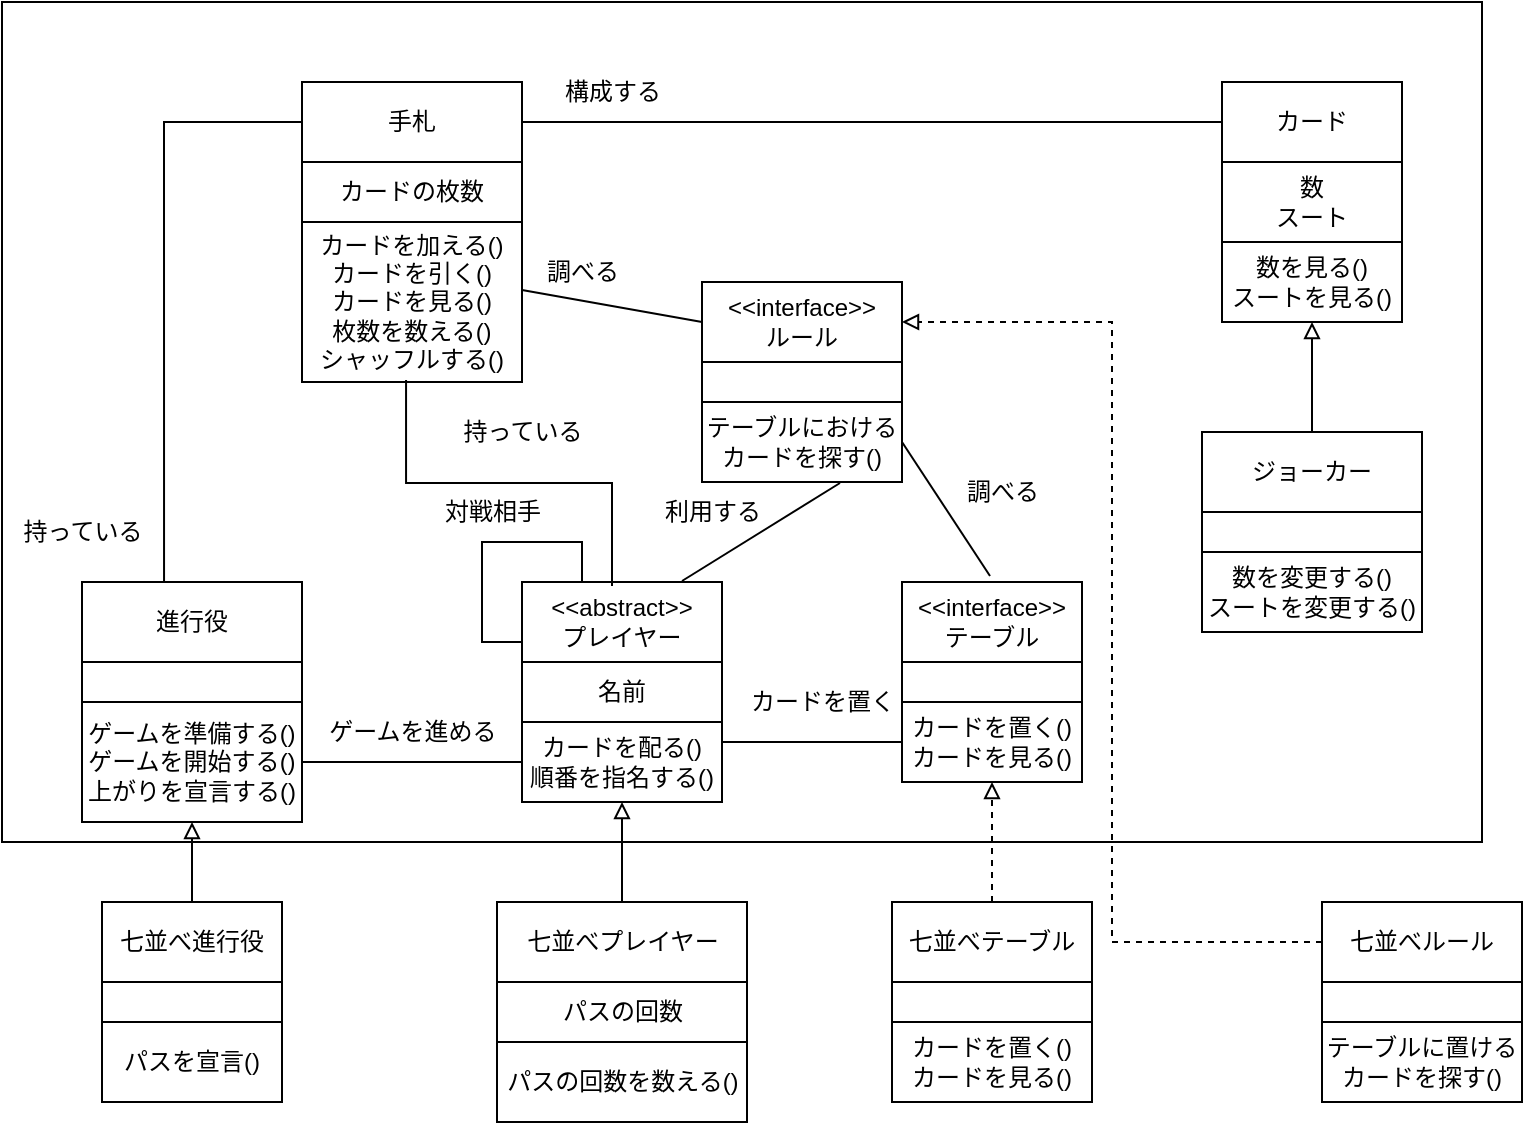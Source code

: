 <mxfile version="24.6.4" type="device">
  <diagram name="ページ1" id="OoA70xy0sq82WZzuTuPw">
    <mxGraphModel dx="880" dy="468" grid="1" gridSize="10" guides="1" tooltips="1" connect="1" arrows="1" fold="1" page="1" pageScale="1" pageWidth="827" pageHeight="1169" math="0" shadow="0">
      <root>
        <mxCell id="0" />
        <mxCell id="1" parent="0" />
        <mxCell id="xrA44imEAf5oIsrTMi-M-83" value="" style="rounded=0;whiteSpace=wrap;html=1;" vertex="1" parent="1">
          <mxGeometry x="30" y="10" width="740" height="420" as="geometry" />
        </mxCell>
        <mxCell id="xrA44imEAf5oIsrTMi-M-72" value="" style="whiteSpace=wrap;html=1;aspect=fixed;fillColor=none;" vertex="1" parent="1">
          <mxGeometry x="270" y="280" width="50" height="50" as="geometry" />
        </mxCell>
        <mxCell id="xrA44imEAf5oIsrTMi-M-1" value="" style="shape=table;startSize=0;container=1;collapsible=0;childLayout=tableLayout;" vertex="1" parent="1">
          <mxGeometry x="180" y="50" width="110" height="150" as="geometry" />
        </mxCell>
        <mxCell id="xrA44imEAf5oIsrTMi-M-2" value="" style="shape=tableRow;horizontal=0;startSize=0;swimlaneHead=0;swimlaneBody=0;strokeColor=inherit;top=0;left=0;bottom=0;right=0;collapsible=0;dropTarget=0;fillColor=none;points=[[0,0.5],[1,0.5]];portConstraint=eastwest;" vertex="1" parent="xrA44imEAf5oIsrTMi-M-1">
          <mxGeometry width="110" height="40" as="geometry" />
        </mxCell>
        <mxCell id="xrA44imEAf5oIsrTMi-M-3" value="手札" style="shape=partialRectangle;html=1;whiteSpace=wrap;connectable=0;strokeColor=inherit;overflow=hidden;fillColor=none;top=0;left=0;bottom=0;right=0;pointerEvents=1;" vertex="1" parent="xrA44imEAf5oIsrTMi-M-2">
          <mxGeometry width="110" height="40" as="geometry">
            <mxRectangle width="110" height="40" as="alternateBounds" />
          </mxGeometry>
        </mxCell>
        <mxCell id="xrA44imEAf5oIsrTMi-M-4" value="" style="shape=tableRow;horizontal=0;startSize=0;swimlaneHead=0;swimlaneBody=0;strokeColor=inherit;top=0;left=0;bottom=0;right=0;collapsible=0;dropTarget=0;fillColor=none;points=[[0,0.5],[1,0.5]];portConstraint=eastwest;" vertex="1" parent="xrA44imEAf5oIsrTMi-M-1">
          <mxGeometry y="40" width="110" height="30" as="geometry" />
        </mxCell>
        <mxCell id="xrA44imEAf5oIsrTMi-M-5" value="カードの枚数" style="shape=partialRectangle;html=1;whiteSpace=wrap;connectable=0;strokeColor=inherit;overflow=hidden;fillColor=none;top=0;left=0;bottom=0;right=0;pointerEvents=1;" vertex="1" parent="xrA44imEAf5oIsrTMi-M-4">
          <mxGeometry width="110" height="30" as="geometry">
            <mxRectangle width="110" height="30" as="alternateBounds" />
          </mxGeometry>
        </mxCell>
        <mxCell id="xrA44imEAf5oIsrTMi-M-6" value="" style="shape=tableRow;horizontal=0;startSize=0;swimlaneHead=0;swimlaneBody=0;strokeColor=inherit;top=0;left=0;bottom=0;right=0;collapsible=0;dropTarget=0;fillColor=none;points=[[0,0.5],[1,0.5]];portConstraint=eastwest;" vertex="1" parent="xrA44imEAf5oIsrTMi-M-1">
          <mxGeometry y="70" width="110" height="80" as="geometry" />
        </mxCell>
        <mxCell id="xrA44imEAf5oIsrTMi-M-7" value="カードを加える()&lt;div&gt;カードを引く&lt;span style=&quot;background-color: initial;&quot;&gt;()&lt;/span&gt;&lt;/div&gt;&lt;div&gt;カードを見る&lt;span style=&quot;background-color: initial;&quot;&gt;()&lt;/span&gt;&lt;/div&gt;&lt;div&gt;枚数を数える&lt;span style=&quot;background-color: initial;&quot;&gt;()&lt;/span&gt;&lt;/div&gt;&lt;div&gt;シャッフルする()&lt;/div&gt;" style="shape=partialRectangle;html=1;whiteSpace=wrap;connectable=0;strokeColor=inherit;overflow=hidden;fillColor=none;top=0;left=0;bottom=0;right=0;pointerEvents=1;" vertex="1" parent="xrA44imEAf5oIsrTMi-M-6">
          <mxGeometry width="110" height="80" as="geometry">
            <mxRectangle width="110" height="80" as="alternateBounds" />
          </mxGeometry>
        </mxCell>
        <mxCell id="xrA44imEAf5oIsrTMi-M-13" value="" style="shape=table;startSize=0;container=1;collapsible=0;childLayout=tableLayout;" vertex="1" parent="1">
          <mxGeometry x="640" y="50" width="90" height="120" as="geometry" />
        </mxCell>
        <mxCell id="xrA44imEAf5oIsrTMi-M-14" value="" style="shape=tableRow;horizontal=0;startSize=0;swimlaneHead=0;swimlaneBody=0;strokeColor=inherit;top=0;left=0;bottom=0;right=0;collapsible=0;dropTarget=0;fillColor=none;points=[[0,0.5],[1,0.5]];portConstraint=eastwest;" vertex="1" parent="xrA44imEAf5oIsrTMi-M-13">
          <mxGeometry width="90" height="40" as="geometry" />
        </mxCell>
        <mxCell id="xrA44imEAf5oIsrTMi-M-15" value="カード" style="shape=partialRectangle;html=1;whiteSpace=wrap;connectable=0;strokeColor=inherit;overflow=hidden;fillColor=none;top=0;left=0;bottom=0;right=0;pointerEvents=1;" vertex="1" parent="xrA44imEAf5oIsrTMi-M-14">
          <mxGeometry width="90" height="40" as="geometry">
            <mxRectangle width="90" height="40" as="alternateBounds" />
          </mxGeometry>
        </mxCell>
        <mxCell id="xrA44imEAf5oIsrTMi-M-16" value="" style="shape=tableRow;horizontal=0;startSize=0;swimlaneHead=0;swimlaneBody=0;strokeColor=inherit;top=0;left=0;bottom=0;right=0;collapsible=0;dropTarget=0;fillColor=none;points=[[0,0.5],[1,0.5]];portConstraint=eastwest;" vertex="1" parent="xrA44imEAf5oIsrTMi-M-13">
          <mxGeometry y="40" width="90" height="40" as="geometry" />
        </mxCell>
        <mxCell id="xrA44imEAf5oIsrTMi-M-17" value="&lt;div&gt;数&lt;/div&gt;スート" style="shape=partialRectangle;html=1;whiteSpace=wrap;connectable=0;strokeColor=inherit;overflow=hidden;fillColor=none;top=0;left=0;bottom=0;right=0;pointerEvents=1;" vertex="1" parent="xrA44imEAf5oIsrTMi-M-16">
          <mxGeometry width="90" height="40" as="geometry">
            <mxRectangle width="90" height="40" as="alternateBounds" />
          </mxGeometry>
        </mxCell>
        <mxCell id="xrA44imEAf5oIsrTMi-M-18" value="" style="shape=tableRow;horizontal=0;startSize=0;swimlaneHead=0;swimlaneBody=0;strokeColor=inherit;top=0;left=0;bottom=0;right=0;collapsible=0;dropTarget=0;fillColor=none;points=[[0,0.5],[1,0.5]];portConstraint=eastwest;" vertex="1" parent="xrA44imEAf5oIsrTMi-M-13">
          <mxGeometry y="80" width="90" height="40" as="geometry" />
        </mxCell>
        <mxCell id="xrA44imEAf5oIsrTMi-M-19" value="数を見る()&lt;div&gt;スートを見る&lt;span style=&quot;background-color: initial;&quot;&gt;()&lt;/span&gt;&lt;/div&gt;" style="shape=partialRectangle;html=1;whiteSpace=wrap;connectable=0;strokeColor=inherit;overflow=hidden;fillColor=none;top=0;left=0;bottom=0;right=0;pointerEvents=1;" vertex="1" parent="xrA44imEAf5oIsrTMi-M-18">
          <mxGeometry width="90" height="40" as="geometry">
            <mxRectangle width="90" height="40" as="alternateBounds" />
          </mxGeometry>
        </mxCell>
        <mxCell id="xrA44imEAf5oIsrTMi-M-20" value="" style="shape=table;startSize=0;container=1;collapsible=0;childLayout=tableLayout;" vertex="1" parent="1">
          <mxGeometry x="630" y="225" width="110" height="100" as="geometry" />
        </mxCell>
        <mxCell id="xrA44imEAf5oIsrTMi-M-21" value="" style="shape=tableRow;horizontal=0;startSize=0;swimlaneHead=0;swimlaneBody=0;strokeColor=inherit;top=0;left=0;bottom=0;right=0;collapsible=0;dropTarget=0;fillColor=none;points=[[0,0.5],[1,0.5]];portConstraint=eastwest;" vertex="1" parent="xrA44imEAf5oIsrTMi-M-20">
          <mxGeometry width="110" height="40" as="geometry" />
        </mxCell>
        <mxCell id="xrA44imEAf5oIsrTMi-M-22" value="ジョーカー" style="shape=partialRectangle;html=1;whiteSpace=wrap;connectable=0;strokeColor=inherit;overflow=hidden;fillColor=none;top=0;left=0;bottom=0;right=0;pointerEvents=1;" vertex="1" parent="xrA44imEAf5oIsrTMi-M-21">
          <mxGeometry width="110" height="40" as="geometry">
            <mxRectangle width="110" height="40" as="alternateBounds" />
          </mxGeometry>
        </mxCell>
        <mxCell id="xrA44imEAf5oIsrTMi-M-23" value="" style="shape=tableRow;horizontal=0;startSize=0;swimlaneHead=0;swimlaneBody=0;strokeColor=inherit;top=0;left=0;bottom=0;right=0;collapsible=0;dropTarget=0;fillColor=none;points=[[0,0.5],[1,0.5]];portConstraint=eastwest;" vertex="1" parent="xrA44imEAf5oIsrTMi-M-20">
          <mxGeometry y="40" width="110" height="20" as="geometry" />
        </mxCell>
        <mxCell id="xrA44imEAf5oIsrTMi-M-24" value="" style="shape=partialRectangle;html=1;whiteSpace=wrap;connectable=0;strokeColor=inherit;overflow=hidden;fillColor=none;top=0;left=0;bottom=0;right=0;pointerEvents=1;" vertex="1" parent="xrA44imEAf5oIsrTMi-M-23">
          <mxGeometry width="110" height="20" as="geometry">
            <mxRectangle width="110" height="20" as="alternateBounds" />
          </mxGeometry>
        </mxCell>
        <mxCell id="xrA44imEAf5oIsrTMi-M-25" value="" style="shape=tableRow;horizontal=0;startSize=0;swimlaneHead=0;swimlaneBody=0;strokeColor=inherit;top=0;left=0;bottom=0;right=0;collapsible=0;dropTarget=0;fillColor=none;points=[[0,0.5],[1,0.5]];portConstraint=eastwest;" vertex="1" parent="xrA44imEAf5oIsrTMi-M-20">
          <mxGeometry y="60" width="110" height="40" as="geometry" />
        </mxCell>
        <mxCell id="xrA44imEAf5oIsrTMi-M-26" value="数を変更する()&lt;div&gt;スートを変更する&lt;span style=&quot;background-color: initial;&quot;&gt;()&lt;/span&gt;&lt;/div&gt;" style="shape=partialRectangle;html=1;whiteSpace=wrap;connectable=0;strokeColor=inherit;overflow=hidden;fillColor=none;top=0;left=0;bottom=0;right=0;pointerEvents=1;" vertex="1" parent="xrA44imEAf5oIsrTMi-M-25">
          <mxGeometry width="110" height="40" as="geometry">
            <mxRectangle width="110" height="40" as="alternateBounds" />
          </mxGeometry>
        </mxCell>
        <mxCell id="xrA44imEAf5oIsrTMi-M-27" value="" style="shape=table;startSize=0;container=1;collapsible=0;childLayout=tableLayout;" vertex="1" parent="1">
          <mxGeometry x="70" y="300" width="110" height="120" as="geometry" />
        </mxCell>
        <mxCell id="xrA44imEAf5oIsrTMi-M-28" value="" style="shape=tableRow;horizontal=0;startSize=0;swimlaneHead=0;swimlaneBody=0;strokeColor=inherit;top=0;left=0;bottom=0;right=0;collapsible=0;dropTarget=0;fillColor=none;points=[[0,0.5],[1,0.5]];portConstraint=eastwest;" vertex="1" parent="xrA44imEAf5oIsrTMi-M-27">
          <mxGeometry width="110" height="40" as="geometry" />
        </mxCell>
        <mxCell id="xrA44imEAf5oIsrTMi-M-29" value="進行役" style="shape=partialRectangle;html=1;whiteSpace=wrap;connectable=0;strokeColor=inherit;overflow=hidden;fillColor=none;top=0;left=0;bottom=0;right=0;pointerEvents=1;" vertex="1" parent="xrA44imEAf5oIsrTMi-M-28">
          <mxGeometry width="110" height="40" as="geometry">
            <mxRectangle width="110" height="40" as="alternateBounds" />
          </mxGeometry>
        </mxCell>
        <mxCell id="xrA44imEAf5oIsrTMi-M-30" value="" style="shape=tableRow;horizontal=0;startSize=0;swimlaneHead=0;swimlaneBody=0;strokeColor=inherit;top=0;left=0;bottom=0;right=0;collapsible=0;dropTarget=0;fillColor=none;points=[[0,0.5],[1,0.5]];portConstraint=eastwest;" vertex="1" parent="xrA44imEAf5oIsrTMi-M-27">
          <mxGeometry y="40" width="110" height="20" as="geometry" />
        </mxCell>
        <mxCell id="xrA44imEAf5oIsrTMi-M-31" value="" style="shape=partialRectangle;html=1;whiteSpace=wrap;connectable=0;strokeColor=inherit;overflow=hidden;fillColor=none;top=0;left=0;bottom=0;right=0;pointerEvents=1;" vertex="1" parent="xrA44imEAf5oIsrTMi-M-30">
          <mxGeometry width="110" height="20" as="geometry">
            <mxRectangle width="110" height="20" as="alternateBounds" />
          </mxGeometry>
        </mxCell>
        <mxCell id="xrA44imEAf5oIsrTMi-M-32" value="" style="shape=tableRow;horizontal=0;startSize=0;swimlaneHead=0;swimlaneBody=0;strokeColor=inherit;top=0;left=0;bottom=0;right=0;collapsible=0;dropTarget=0;fillColor=none;points=[[0,0.5],[1,0.5]];portConstraint=eastwest;" vertex="1" parent="xrA44imEAf5oIsrTMi-M-27">
          <mxGeometry y="60" width="110" height="60" as="geometry" />
        </mxCell>
        <mxCell id="xrA44imEAf5oIsrTMi-M-33" value="ゲームを準備する()&lt;div&gt;ゲームを開始する&lt;span style=&quot;background-color: initial;&quot;&gt;()&lt;/span&gt;&lt;/div&gt;&lt;div&gt;上がりを宣言する&lt;span style=&quot;background-color: initial;&quot;&gt;()&lt;/span&gt;&lt;/div&gt;" style="shape=partialRectangle;html=1;whiteSpace=wrap;connectable=0;strokeColor=inherit;overflow=hidden;fillColor=none;top=0;left=0;bottom=0;right=0;pointerEvents=1;" vertex="1" parent="xrA44imEAf5oIsrTMi-M-32">
          <mxGeometry width="110" height="60" as="geometry">
            <mxRectangle width="110" height="60" as="alternateBounds" />
          </mxGeometry>
        </mxCell>
        <mxCell id="xrA44imEAf5oIsrTMi-M-34" value="" style="shape=table;startSize=0;container=1;collapsible=0;childLayout=tableLayout;" vertex="1" parent="1">
          <mxGeometry x="380" y="150" width="100" height="100" as="geometry" />
        </mxCell>
        <mxCell id="xrA44imEAf5oIsrTMi-M-35" value="" style="shape=tableRow;horizontal=0;startSize=0;swimlaneHead=0;swimlaneBody=0;strokeColor=inherit;top=0;left=0;bottom=0;right=0;collapsible=0;dropTarget=0;fillColor=none;points=[[0,0.5],[1,0.5]];portConstraint=eastwest;" vertex="1" parent="xrA44imEAf5oIsrTMi-M-34">
          <mxGeometry width="100" height="40" as="geometry" />
        </mxCell>
        <mxCell id="xrA44imEAf5oIsrTMi-M-36" value="&lt;div&gt;&amp;lt;&amp;lt;interface&amp;gt;&amp;gt;&lt;/div&gt;ルール" style="shape=partialRectangle;html=1;whiteSpace=wrap;connectable=0;strokeColor=inherit;overflow=hidden;fillColor=none;top=0;left=0;bottom=0;right=0;pointerEvents=1;" vertex="1" parent="xrA44imEAf5oIsrTMi-M-35">
          <mxGeometry width="100" height="40" as="geometry">
            <mxRectangle width="100" height="40" as="alternateBounds" />
          </mxGeometry>
        </mxCell>
        <mxCell id="xrA44imEAf5oIsrTMi-M-37" value="" style="shape=tableRow;horizontal=0;startSize=0;swimlaneHead=0;swimlaneBody=0;strokeColor=inherit;top=0;left=0;bottom=0;right=0;collapsible=0;dropTarget=0;fillColor=none;points=[[0,0.5],[1,0.5]];portConstraint=eastwest;" vertex="1" parent="xrA44imEAf5oIsrTMi-M-34">
          <mxGeometry y="40" width="100" height="20" as="geometry" />
        </mxCell>
        <mxCell id="xrA44imEAf5oIsrTMi-M-38" value="" style="shape=partialRectangle;html=1;whiteSpace=wrap;connectable=0;strokeColor=inherit;overflow=hidden;fillColor=none;top=0;left=0;bottom=0;right=0;pointerEvents=1;" vertex="1" parent="xrA44imEAf5oIsrTMi-M-37">
          <mxGeometry width="100" height="20" as="geometry">
            <mxRectangle width="100" height="20" as="alternateBounds" />
          </mxGeometry>
        </mxCell>
        <mxCell id="xrA44imEAf5oIsrTMi-M-39" value="" style="shape=tableRow;horizontal=0;startSize=0;swimlaneHead=0;swimlaneBody=0;strokeColor=inherit;top=0;left=0;bottom=0;right=0;collapsible=0;dropTarget=0;fillColor=none;points=[[0,0.5],[1,0.5]];portConstraint=eastwest;" vertex="1" parent="xrA44imEAf5oIsrTMi-M-34">
          <mxGeometry y="60" width="100" height="40" as="geometry" />
        </mxCell>
        <mxCell id="xrA44imEAf5oIsrTMi-M-40" value="テーブルにおけるカードを探す()" style="shape=partialRectangle;html=1;whiteSpace=wrap;connectable=0;strokeColor=inherit;overflow=hidden;fillColor=none;top=0;left=0;bottom=0;right=0;pointerEvents=1;" vertex="1" parent="xrA44imEAf5oIsrTMi-M-39">
          <mxGeometry width="100" height="40" as="geometry">
            <mxRectangle width="100" height="40" as="alternateBounds" />
          </mxGeometry>
        </mxCell>
        <mxCell id="xrA44imEAf5oIsrTMi-M-41" value="" style="shape=table;startSize=0;container=1;collapsible=0;childLayout=tableLayout;" vertex="1" parent="1">
          <mxGeometry x="290" y="300" width="100" height="110" as="geometry" />
        </mxCell>
        <mxCell id="xrA44imEAf5oIsrTMi-M-42" value="" style="shape=tableRow;horizontal=0;startSize=0;swimlaneHead=0;swimlaneBody=0;strokeColor=inherit;top=0;left=0;bottom=0;right=0;collapsible=0;dropTarget=0;fillColor=none;points=[[0,0.5],[1,0.5]];portConstraint=eastwest;" vertex="1" parent="xrA44imEAf5oIsrTMi-M-41">
          <mxGeometry width="100" height="40" as="geometry" />
        </mxCell>
        <mxCell id="xrA44imEAf5oIsrTMi-M-43" value="&amp;lt;&amp;lt;abstract&amp;gt;&amp;gt;&lt;div&gt;プレイヤー&lt;/div&gt;" style="shape=partialRectangle;html=1;whiteSpace=wrap;connectable=0;strokeColor=inherit;overflow=hidden;fillColor=none;top=0;left=0;bottom=0;right=0;pointerEvents=1;" vertex="1" parent="xrA44imEAf5oIsrTMi-M-42">
          <mxGeometry width="100" height="40" as="geometry">
            <mxRectangle width="100" height="40" as="alternateBounds" />
          </mxGeometry>
        </mxCell>
        <mxCell id="xrA44imEAf5oIsrTMi-M-44" value="" style="shape=tableRow;horizontal=0;startSize=0;swimlaneHead=0;swimlaneBody=0;strokeColor=inherit;top=0;left=0;bottom=0;right=0;collapsible=0;dropTarget=0;fillColor=none;points=[[0,0.5],[1,0.5]];portConstraint=eastwest;" vertex="1" parent="xrA44imEAf5oIsrTMi-M-41">
          <mxGeometry y="40" width="100" height="30" as="geometry" />
        </mxCell>
        <mxCell id="xrA44imEAf5oIsrTMi-M-45" value="名前" style="shape=partialRectangle;html=1;whiteSpace=wrap;connectable=0;strokeColor=inherit;overflow=hidden;fillColor=none;top=0;left=0;bottom=0;right=0;pointerEvents=1;" vertex="1" parent="xrA44imEAf5oIsrTMi-M-44">
          <mxGeometry width="100" height="30" as="geometry">
            <mxRectangle width="100" height="30" as="alternateBounds" />
          </mxGeometry>
        </mxCell>
        <mxCell id="xrA44imEAf5oIsrTMi-M-46" value="" style="shape=tableRow;horizontal=0;startSize=0;swimlaneHead=0;swimlaneBody=0;strokeColor=inherit;top=0;left=0;bottom=0;right=0;collapsible=0;dropTarget=0;fillColor=none;points=[[0,0.5],[1,0.5]];portConstraint=eastwest;" vertex="1" parent="xrA44imEAf5oIsrTMi-M-41">
          <mxGeometry y="70" width="100" height="40" as="geometry" />
        </mxCell>
        <mxCell id="xrA44imEAf5oIsrTMi-M-47" value="カードを配る()&lt;div&gt;順番を指名する&lt;span style=&quot;background-color: initial;&quot;&gt;()&lt;/span&gt;&lt;/div&gt;" style="shape=partialRectangle;html=1;whiteSpace=wrap;connectable=0;strokeColor=inherit;overflow=hidden;fillColor=none;top=0;left=0;bottom=0;right=0;pointerEvents=1;" vertex="1" parent="xrA44imEAf5oIsrTMi-M-46">
          <mxGeometry width="100" height="40" as="geometry">
            <mxRectangle width="100" height="40" as="alternateBounds" />
          </mxGeometry>
        </mxCell>
        <mxCell id="xrA44imEAf5oIsrTMi-M-48" value="" style="shape=table;startSize=0;container=1;collapsible=0;childLayout=tableLayout;" vertex="1" parent="1">
          <mxGeometry x="480" y="300" width="90" height="100" as="geometry" />
        </mxCell>
        <mxCell id="xrA44imEAf5oIsrTMi-M-49" value="" style="shape=tableRow;horizontal=0;startSize=0;swimlaneHead=0;swimlaneBody=0;strokeColor=inherit;top=0;left=0;bottom=0;right=0;collapsible=0;dropTarget=0;fillColor=none;points=[[0,0.5],[1,0.5]];portConstraint=eastwest;" vertex="1" parent="xrA44imEAf5oIsrTMi-M-48">
          <mxGeometry width="90" height="40" as="geometry" />
        </mxCell>
        <mxCell id="xrA44imEAf5oIsrTMi-M-50" value="&amp;lt;&amp;lt;interface&amp;gt;&amp;gt;&lt;div&gt;テーブル&lt;/div&gt;" style="shape=partialRectangle;html=1;whiteSpace=wrap;connectable=0;strokeColor=inherit;overflow=hidden;fillColor=none;top=0;left=0;bottom=0;right=0;pointerEvents=1;" vertex="1" parent="xrA44imEAf5oIsrTMi-M-49">
          <mxGeometry width="90" height="40" as="geometry">
            <mxRectangle width="90" height="40" as="alternateBounds" />
          </mxGeometry>
        </mxCell>
        <mxCell id="xrA44imEAf5oIsrTMi-M-51" value="" style="shape=tableRow;horizontal=0;startSize=0;swimlaneHead=0;swimlaneBody=0;strokeColor=inherit;top=0;left=0;bottom=0;right=0;collapsible=0;dropTarget=0;fillColor=none;points=[[0,0.5],[1,0.5]];portConstraint=eastwest;" vertex="1" parent="xrA44imEAf5oIsrTMi-M-48">
          <mxGeometry y="40" width="90" height="20" as="geometry" />
        </mxCell>
        <mxCell id="xrA44imEAf5oIsrTMi-M-52" value="" style="shape=partialRectangle;html=1;whiteSpace=wrap;connectable=0;strokeColor=inherit;overflow=hidden;fillColor=none;top=0;left=0;bottom=0;right=0;pointerEvents=1;" vertex="1" parent="xrA44imEAf5oIsrTMi-M-51">
          <mxGeometry width="90" height="20" as="geometry">
            <mxRectangle width="90" height="20" as="alternateBounds" />
          </mxGeometry>
        </mxCell>
        <mxCell id="xrA44imEAf5oIsrTMi-M-53" value="" style="shape=tableRow;horizontal=0;startSize=0;swimlaneHead=0;swimlaneBody=0;strokeColor=inherit;top=0;left=0;bottom=0;right=0;collapsible=0;dropTarget=0;fillColor=none;points=[[0,0.5],[1,0.5]];portConstraint=eastwest;" vertex="1" parent="xrA44imEAf5oIsrTMi-M-48">
          <mxGeometry y="60" width="90" height="40" as="geometry" />
        </mxCell>
        <mxCell id="xrA44imEAf5oIsrTMi-M-54" value="カードを置く()&lt;div&gt;カードを見る&lt;span style=&quot;background-color: initial;&quot;&gt;()&lt;/span&gt;&lt;/div&gt;" style="shape=partialRectangle;html=1;whiteSpace=wrap;connectable=0;strokeColor=inherit;overflow=hidden;fillColor=none;top=0;left=0;bottom=0;right=0;pointerEvents=1;" vertex="1" parent="xrA44imEAf5oIsrTMi-M-53">
          <mxGeometry width="90" height="40" as="geometry">
            <mxRectangle width="90" height="40" as="alternateBounds" />
          </mxGeometry>
        </mxCell>
        <mxCell id="xrA44imEAf5oIsrTMi-M-55" style="rounded=0;orthogonalLoop=1;jettySize=auto;html=1;exitX=0;exitY=0.5;exitDx=0;exitDy=0;entryX=1;entryY=0.5;entryDx=0;entryDy=0;endArrow=none;endFill=0;" edge="1" parent="1" source="xrA44imEAf5oIsrTMi-M-14" target="xrA44imEAf5oIsrTMi-M-2">
          <mxGeometry relative="1" as="geometry" />
        </mxCell>
        <mxCell id="xrA44imEAf5oIsrTMi-M-58" style="rounded=0;orthogonalLoop=1;jettySize=auto;html=1;exitX=0;exitY=0.5;exitDx=0;exitDy=0;entryX=1;entryY=0.425;entryDx=0;entryDy=0;entryPerimeter=0;endArrow=none;endFill=0;" edge="1" parent="1" source="xrA44imEAf5oIsrTMi-M-35" target="xrA44imEAf5oIsrTMi-M-6">
          <mxGeometry relative="1" as="geometry" />
        </mxCell>
        <mxCell id="xrA44imEAf5oIsrTMi-M-59" value="構成する" style="text;html=1;align=center;verticalAlign=middle;resizable=0;points=[];autosize=1;strokeColor=none;fillColor=none;" vertex="1" parent="1">
          <mxGeometry x="300" y="40" width="70" height="30" as="geometry" />
        </mxCell>
        <mxCell id="xrA44imEAf5oIsrTMi-M-60" value="調べる" style="text;html=1;align=center;verticalAlign=middle;resizable=0;points=[];autosize=1;strokeColor=none;fillColor=none;" vertex="1" parent="1">
          <mxGeometry x="290" y="130" width="60" height="30" as="geometry" />
        </mxCell>
        <mxCell id="xrA44imEAf5oIsrTMi-M-61" style="rounded=0;orthogonalLoop=1;jettySize=auto;html=1;exitX=1;exitY=0.5;exitDx=0;exitDy=0;entryX=0.489;entryY=-0.075;entryDx=0;entryDy=0;entryPerimeter=0;elbow=vertical;endArrow=none;endFill=0;" edge="1" parent="1" source="xrA44imEAf5oIsrTMi-M-39" target="xrA44imEAf5oIsrTMi-M-49">
          <mxGeometry relative="1" as="geometry" />
        </mxCell>
        <mxCell id="xrA44imEAf5oIsrTMi-M-63" value="調べる" style="text;html=1;align=center;verticalAlign=middle;resizable=0;points=[];autosize=1;strokeColor=none;fillColor=none;" vertex="1" parent="1">
          <mxGeometry x="500" y="240" width="60" height="30" as="geometry" />
        </mxCell>
        <mxCell id="xrA44imEAf5oIsrTMi-M-65" value="カードを置く" style="text;html=1;align=center;verticalAlign=middle;resizable=0;points=[];autosize=1;strokeColor=none;fillColor=none;" vertex="1" parent="1">
          <mxGeometry x="390" y="345" width="100" height="30" as="geometry" />
        </mxCell>
        <mxCell id="xrA44imEAf5oIsrTMi-M-68" value="ゲームを進める" style="text;html=1;align=center;verticalAlign=middle;resizable=0;points=[];autosize=1;strokeColor=none;fillColor=none;" vertex="1" parent="1">
          <mxGeometry x="180" y="360" width="110" height="30" as="geometry" />
        </mxCell>
        <mxCell id="xrA44imEAf5oIsrTMi-M-73" value="対戦相手" style="text;html=1;align=center;verticalAlign=middle;resizable=0;points=[];autosize=1;strokeColor=none;fillColor=none;" vertex="1" parent="1">
          <mxGeometry x="240" y="250" width="70" height="30" as="geometry" />
        </mxCell>
        <mxCell id="xrA44imEAf5oIsrTMi-M-74" style="edgeStyle=orthogonalEdgeStyle;rounded=0;orthogonalLoop=1;jettySize=auto;html=1;exitX=0;exitY=0.5;exitDx=0;exitDy=0;entryX=0.373;entryY=0;entryDx=0;entryDy=0;entryPerimeter=0;endArrow=none;endFill=0;" edge="1" parent="1" source="xrA44imEAf5oIsrTMi-M-2" target="xrA44imEAf5oIsrTMi-M-28">
          <mxGeometry relative="1" as="geometry" />
        </mxCell>
        <mxCell id="xrA44imEAf5oIsrTMi-M-75" value="持っている" style="text;html=1;align=center;verticalAlign=middle;resizable=0;points=[];autosize=1;strokeColor=none;fillColor=none;" vertex="1" parent="1">
          <mxGeometry x="30" y="260" width="80" height="30" as="geometry" />
        </mxCell>
        <mxCell id="xrA44imEAf5oIsrTMi-M-77" value="" style="endArrow=none;html=1;rounded=0;exitX=0.7;exitY=-0.075;exitDx=0;exitDy=0;exitPerimeter=0;edgeStyle=elbowEdgeStyle;elbow=vertical;entryX=0.473;entryY=0.988;entryDx=0;entryDy=0;entryPerimeter=0;" edge="1" parent="1" target="xrA44imEAf5oIsrTMi-M-6">
          <mxGeometry width="50" height="50" relative="1" as="geometry">
            <mxPoint x="335" y="302" as="sourcePoint" />
            <mxPoint x="215" y="180" as="targetPoint" />
          </mxGeometry>
        </mxCell>
        <mxCell id="xrA44imEAf5oIsrTMi-M-78" value="持っている" style="text;html=1;align=center;verticalAlign=middle;resizable=0;points=[];autosize=1;strokeColor=none;fillColor=none;" vertex="1" parent="1">
          <mxGeometry x="250" y="210" width="80" height="30" as="geometry" />
        </mxCell>
        <mxCell id="xrA44imEAf5oIsrTMi-M-79" style="edgeStyle=orthogonalEdgeStyle;rounded=0;orthogonalLoop=1;jettySize=auto;html=1;exitX=0;exitY=0.5;exitDx=0;exitDy=0;endArrow=none;endFill=0;" edge="1" parent="1" source="xrA44imEAf5oIsrTMi-M-46" target="xrA44imEAf5oIsrTMi-M-32">
          <mxGeometry relative="1" as="geometry" />
        </mxCell>
        <mxCell id="xrA44imEAf5oIsrTMi-M-80" value="" style="endArrow=none;html=1;rounded=0;exitX=0.75;exitY=0.075;exitDx=0;exitDy=0;exitPerimeter=0;entryX=0.64;entryY=1.1;entryDx=0;entryDy=0;entryPerimeter=0;" edge="1" parent="1">
          <mxGeometry width="50" height="50" relative="1" as="geometry">
            <mxPoint x="370" y="299.5" as="sourcePoint" />
            <mxPoint x="449" y="250.5" as="targetPoint" />
          </mxGeometry>
        </mxCell>
        <mxCell id="xrA44imEAf5oIsrTMi-M-81" value="利用する" style="text;html=1;align=center;verticalAlign=middle;resizable=0;points=[];autosize=1;strokeColor=none;fillColor=none;" vertex="1" parent="1">
          <mxGeometry x="350" y="250" width="70" height="30" as="geometry" />
        </mxCell>
        <mxCell id="xrA44imEAf5oIsrTMi-M-82" value="" style="endArrow=block;html=1;rounded=0;entryX=0.5;entryY=1;entryDx=0;entryDy=0;entryPerimeter=0;endFill=0;" edge="1" parent="1" source="xrA44imEAf5oIsrTMi-M-21" target="xrA44imEAf5oIsrTMi-M-18">
          <mxGeometry width="50" height="50" relative="1" as="geometry">
            <mxPoint x="390" y="270" as="sourcePoint" />
            <mxPoint x="440" y="220" as="targetPoint" />
          </mxGeometry>
        </mxCell>
        <mxCell id="xrA44imEAf5oIsrTMi-M-84" value="" style="shape=table;startSize=0;container=1;collapsible=0;childLayout=tableLayout;" vertex="1" parent="1">
          <mxGeometry x="80" y="460" width="90" height="100" as="geometry" />
        </mxCell>
        <mxCell id="xrA44imEAf5oIsrTMi-M-85" value="" style="shape=tableRow;horizontal=0;startSize=0;swimlaneHead=0;swimlaneBody=0;strokeColor=inherit;top=0;left=0;bottom=0;right=0;collapsible=0;dropTarget=0;fillColor=none;points=[[0,0.5],[1,0.5]];portConstraint=eastwest;" vertex="1" parent="xrA44imEAf5oIsrTMi-M-84">
          <mxGeometry width="90" height="40" as="geometry" />
        </mxCell>
        <mxCell id="xrA44imEAf5oIsrTMi-M-86" value="七並べ進行役" style="shape=partialRectangle;html=1;whiteSpace=wrap;connectable=0;strokeColor=inherit;overflow=hidden;fillColor=none;top=0;left=0;bottom=0;right=0;pointerEvents=1;" vertex="1" parent="xrA44imEAf5oIsrTMi-M-85">
          <mxGeometry width="90" height="40" as="geometry">
            <mxRectangle width="90" height="40" as="alternateBounds" />
          </mxGeometry>
        </mxCell>
        <mxCell id="xrA44imEAf5oIsrTMi-M-87" value="" style="shape=tableRow;horizontal=0;startSize=0;swimlaneHead=0;swimlaneBody=0;strokeColor=inherit;top=0;left=0;bottom=0;right=0;collapsible=0;dropTarget=0;fillColor=none;points=[[0,0.5],[1,0.5]];portConstraint=eastwest;" vertex="1" parent="xrA44imEAf5oIsrTMi-M-84">
          <mxGeometry y="40" width="90" height="20" as="geometry" />
        </mxCell>
        <mxCell id="xrA44imEAf5oIsrTMi-M-88" value="" style="shape=partialRectangle;html=1;whiteSpace=wrap;connectable=0;strokeColor=inherit;overflow=hidden;fillColor=none;top=0;left=0;bottom=0;right=0;pointerEvents=1;" vertex="1" parent="xrA44imEAf5oIsrTMi-M-87">
          <mxGeometry width="90" height="20" as="geometry">
            <mxRectangle width="90" height="20" as="alternateBounds" />
          </mxGeometry>
        </mxCell>
        <mxCell id="xrA44imEAf5oIsrTMi-M-89" value="" style="shape=tableRow;horizontal=0;startSize=0;swimlaneHead=0;swimlaneBody=0;strokeColor=inherit;top=0;left=0;bottom=0;right=0;collapsible=0;dropTarget=0;fillColor=none;points=[[0,0.5],[1,0.5]];portConstraint=eastwest;" vertex="1" parent="xrA44imEAf5oIsrTMi-M-84">
          <mxGeometry y="60" width="90" height="40" as="geometry" />
        </mxCell>
        <mxCell id="xrA44imEAf5oIsrTMi-M-90" value="パスを宣言()" style="shape=partialRectangle;html=1;whiteSpace=wrap;connectable=0;strokeColor=inherit;overflow=hidden;fillColor=none;top=0;left=0;bottom=0;right=0;pointerEvents=1;" vertex="1" parent="xrA44imEAf5oIsrTMi-M-89">
          <mxGeometry width="90" height="40" as="geometry">
            <mxRectangle width="90" height="40" as="alternateBounds" />
          </mxGeometry>
        </mxCell>
        <mxCell id="xrA44imEAf5oIsrTMi-M-91" value="" style="shape=table;startSize=0;container=1;collapsible=0;childLayout=tableLayout;" vertex="1" parent="1">
          <mxGeometry x="277.5" y="460" width="125" height="110" as="geometry" />
        </mxCell>
        <mxCell id="xrA44imEAf5oIsrTMi-M-92" value="" style="shape=tableRow;horizontal=0;startSize=0;swimlaneHead=0;swimlaneBody=0;strokeColor=inherit;top=0;left=0;bottom=0;right=0;collapsible=0;dropTarget=0;fillColor=none;points=[[0,0.5],[1,0.5]];portConstraint=eastwest;" vertex="1" parent="xrA44imEAf5oIsrTMi-M-91">
          <mxGeometry width="125" height="40" as="geometry" />
        </mxCell>
        <mxCell id="xrA44imEAf5oIsrTMi-M-93" value="七並べプレイヤー" style="shape=partialRectangle;html=1;whiteSpace=wrap;connectable=0;strokeColor=inherit;overflow=hidden;fillColor=none;top=0;left=0;bottom=0;right=0;pointerEvents=1;" vertex="1" parent="xrA44imEAf5oIsrTMi-M-92">
          <mxGeometry width="125" height="40" as="geometry">
            <mxRectangle width="125" height="40" as="alternateBounds" />
          </mxGeometry>
        </mxCell>
        <mxCell id="xrA44imEAf5oIsrTMi-M-94" value="" style="shape=tableRow;horizontal=0;startSize=0;swimlaneHead=0;swimlaneBody=0;strokeColor=inherit;top=0;left=0;bottom=0;right=0;collapsible=0;dropTarget=0;fillColor=none;points=[[0,0.5],[1,0.5]];portConstraint=eastwest;" vertex="1" parent="xrA44imEAf5oIsrTMi-M-91">
          <mxGeometry y="40" width="125" height="30" as="geometry" />
        </mxCell>
        <mxCell id="xrA44imEAf5oIsrTMi-M-95" value="パスの回数" style="shape=partialRectangle;html=1;whiteSpace=wrap;connectable=0;strokeColor=inherit;overflow=hidden;fillColor=none;top=0;left=0;bottom=0;right=0;pointerEvents=1;" vertex="1" parent="xrA44imEAf5oIsrTMi-M-94">
          <mxGeometry width="125" height="30" as="geometry">
            <mxRectangle width="125" height="30" as="alternateBounds" />
          </mxGeometry>
        </mxCell>
        <mxCell id="xrA44imEAf5oIsrTMi-M-96" value="" style="shape=tableRow;horizontal=0;startSize=0;swimlaneHead=0;swimlaneBody=0;strokeColor=inherit;top=0;left=0;bottom=0;right=0;collapsible=0;dropTarget=0;fillColor=none;points=[[0,0.5],[1,0.5]];portConstraint=eastwest;" vertex="1" parent="xrA44imEAf5oIsrTMi-M-91">
          <mxGeometry y="70" width="125" height="40" as="geometry" />
        </mxCell>
        <mxCell id="xrA44imEAf5oIsrTMi-M-97" value="パスの回数を数える()" style="shape=partialRectangle;html=1;whiteSpace=wrap;connectable=0;strokeColor=inherit;overflow=hidden;fillColor=none;top=0;left=0;bottom=0;right=0;pointerEvents=1;" vertex="1" parent="xrA44imEAf5oIsrTMi-M-96">
          <mxGeometry width="125" height="40" as="geometry">
            <mxRectangle width="125" height="40" as="alternateBounds" />
          </mxGeometry>
        </mxCell>
        <mxCell id="xrA44imEAf5oIsrTMi-M-98" value="" style="shape=table;startSize=0;container=1;collapsible=0;childLayout=tableLayout;" vertex="1" parent="1">
          <mxGeometry x="475" y="460" width="100" height="100" as="geometry" />
        </mxCell>
        <mxCell id="xrA44imEAf5oIsrTMi-M-99" value="" style="shape=tableRow;horizontal=0;startSize=0;swimlaneHead=0;swimlaneBody=0;strokeColor=inherit;top=0;left=0;bottom=0;right=0;collapsible=0;dropTarget=0;fillColor=none;points=[[0,0.5],[1,0.5]];portConstraint=eastwest;" vertex="1" parent="xrA44imEAf5oIsrTMi-M-98">
          <mxGeometry width="100" height="40" as="geometry" />
        </mxCell>
        <mxCell id="xrA44imEAf5oIsrTMi-M-100" value="七並べテーブル" style="shape=partialRectangle;html=1;whiteSpace=wrap;connectable=0;strokeColor=inherit;overflow=hidden;fillColor=none;top=0;left=0;bottom=0;right=0;pointerEvents=1;" vertex="1" parent="xrA44imEAf5oIsrTMi-M-99">
          <mxGeometry width="100" height="40" as="geometry">
            <mxRectangle width="100" height="40" as="alternateBounds" />
          </mxGeometry>
        </mxCell>
        <mxCell id="xrA44imEAf5oIsrTMi-M-101" value="" style="shape=tableRow;horizontal=0;startSize=0;swimlaneHead=0;swimlaneBody=0;strokeColor=inherit;top=0;left=0;bottom=0;right=0;collapsible=0;dropTarget=0;fillColor=none;points=[[0,0.5],[1,0.5]];portConstraint=eastwest;" vertex="1" parent="xrA44imEAf5oIsrTMi-M-98">
          <mxGeometry y="40" width="100" height="20" as="geometry" />
        </mxCell>
        <mxCell id="xrA44imEAf5oIsrTMi-M-102" value="" style="shape=partialRectangle;html=1;whiteSpace=wrap;connectable=0;strokeColor=inherit;overflow=hidden;fillColor=none;top=0;left=0;bottom=0;right=0;pointerEvents=1;" vertex="1" parent="xrA44imEAf5oIsrTMi-M-101">
          <mxGeometry width="100" height="20" as="geometry">
            <mxRectangle width="100" height="20" as="alternateBounds" />
          </mxGeometry>
        </mxCell>
        <mxCell id="xrA44imEAf5oIsrTMi-M-103" value="" style="shape=tableRow;horizontal=0;startSize=0;swimlaneHead=0;swimlaneBody=0;strokeColor=inherit;top=0;left=0;bottom=0;right=0;collapsible=0;dropTarget=0;fillColor=none;points=[[0,0.5],[1,0.5]];portConstraint=eastwest;" vertex="1" parent="xrA44imEAf5oIsrTMi-M-98">
          <mxGeometry y="60" width="100" height="40" as="geometry" />
        </mxCell>
        <mxCell id="xrA44imEAf5oIsrTMi-M-104" value="カードを置く()&lt;div&gt;カードを見る()&lt;/div&gt;" style="shape=partialRectangle;html=1;whiteSpace=wrap;connectable=0;strokeColor=inherit;overflow=hidden;fillColor=none;top=0;left=0;bottom=0;right=0;pointerEvents=1;" vertex="1" parent="xrA44imEAf5oIsrTMi-M-103">
          <mxGeometry width="100" height="40" as="geometry">
            <mxRectangle width="100" height="40" as="alternateBounds" />
          </mxGeometry>
        </mxCell>
        <mxCell id="xrA44imEAf5oIsrTMi-M-105" value="" style="shape=table;startSize=0;container=1;collapsible=0;childLayout=tableLayout;strokeColor=default;" vertex="1" parent="1">
          <mxGeometry x="690" y="460" width="100" height="100" as="geometry" />
        </mxCell>
        <mxCell id="xrA44imEAf5oIsrTMi-M-106" value="" style="shape=tableRow;horizontal=0;startSize=0;swimlaneHead=0;swimlaneBody=0;strokeColor=inherit;top=0;left=0;bottom=0;right=0;collapsible=0;dropTarget=0;fillColor=none;points=[[0,0.5],[1,0.5]];portConstraint=eastwest;" vertex="1" parent="xrA44imEAf5oIsrTMi-M-105">
          <mxGeometry width="100" height="40" as="geometry" />
        </mxCell>
        <mxCell id="xrA44imEAf5oIsrTMi-M-107" value="七並べルール" style="shape=partialRectangle;html=1;whiteSpace=wrap;connectable=0;strokeColor=inherit;overflow=hidden;fillColor=none;top=0;left=0;bottom=0;right=0;pointerEvents=1;" vertex="1" parent="xrA44imEAf5oIsrTMi-M-106">
          <mxGeometry width="100" height="40" as="geometry">
            <mxRectangle width="100" height="40" as="alternateBounds" />
          </mxGeometry>
        </mxCell>
        <mxCell id="xrA44imEAf5oIsrTMi-M-108" value="" style="shape=tableRow;horizontal=0;startSize=0;swimlaneHead=0;swimlaneBody=0;strokeColor=inherit;top=0;left=0;bottom=0;right=0;collapsible=0;dropTarget=0;fillColor=none;points=[[0,0.5],[1,0.5]];portConstraint=eastwest;" vertex="1" parent="xrA44imEAf5oIsrTMi-M-105">
          <mxGeometry y="40" width="100" height="20" as="geometry" />
        </mxCell>
        <mxCell id="xrA44imEAf5oIsrTMi-M-109" value="" style="shape=partialRectangle;html=1;whiteSpace=wrap;connectable=0;strokeColor=inherit;overflow=hidden;fillColor=none;top=0;left=0;bottom=0;right=0;pointerEvents=1;" vertex="1" parent="xrA44imEAf5oIsrTMi-M-108">
          <mxGeometry width="100" height="20" as="geometry">
            <mxRectangle width="100" height="20" as="alternateBounds" />
          </mxGeometry>
        </mxCell>
        <mxCell id="xrA44imEAf5oIsrTMi-M-110" value="" style="shape=tableRow;horizontal=0;startSize=0;swimlaneHead=0;swimlaneBody=0;strokeColor=inherit;top=0;left=0;bottom=0;right=0;collapsible=0;dropTarget=0;fillColor=none;points=[[0,0.5],[1,0.5]];portConstraint=eastwest;" vertex="1" parent="xrA44imEAf5oIsrTMi-M-105">
          <mxGeometry y="60" width="100" height="40" as="geometry" />
        </mxCell>
        <mxCell id="xrA44imEAf5oIsrTMi-M-111" value="テーブルに置けるカードを探す()" style="shape=partialRectangle;html=1;whiteSpace=wrap;connectable=0;strokeColor=inherit;overflow=hidden;fillColor=none;top=0;left=0;bottom=0;right=0;pointerEvents=1;" vertex="1" parent="xrA44imEAf5oIsrTMi-M-110">
          <mxGeometry width="100" height="40" as="geometry">
            <mxRectangle width="100" height="40" as="alternateBounds" />
          </mxGeometry>
        </mxCell>
        <mxCell id="xrA44imEAf5oIsrTMi-M-114" value="" style="endArrow=block;html=1;rounded=0;endFill=0;endSize=6;" edge="1" parent="1" source="xrA44imEAf5oIsrTMi-M-85" target="xrA44imEAf5oIsrTMi-M-32">
          <mxGeometry width="50" height="50" relative="1" as="geometry">
            <mxPoint x="120" y="480" as="sourcePoint" />
            <mxPoint x="126" y="421" as="targetPoint" />
          </mxGeometry>
        </mxCell>
        <mxCell id="xrA44imEAf5oIsrTMi-M-115" value="" style="endArrow=block;html=1;rounded=0;endFill=0;" edge="1" parent="1" source="xrA44imEAf5oIsrTMi-M-92" target="xrA44imEAf5oIsrTMi-M-46">
          <mxGeometry width="50" height="50" relative="1" as="geometry">
            <mxPoint x="390" y="470" as="sourcePoint" />
            <mxPoint x="340" y="410" as="targetPoint" />
          </mxGeometry>
        </mxCell>
        <mxCell id="xrA44imEAf5oIsrTMi-M-116" value="" style="endArrow=block;html=1;rounded=0;endFill=0;dashed=1;" edge="1" parent="1" source="xrA44imEAf5oIsrTMi-M-99" target="xrA44imEAf5oIsrTMi-M-53">
          <mxGeometry width="50" height="50" relative="1" as="geometry">
            <mxPoint x="540" y="480" as="sourcePoint" />
            <mxPoint x="590" y="430" as="targetPoint" />
          </mxGeometry>
        </mxCell>
        <mxCell id="xrA44imEAf5oIsrTMi-M-118" value="" style="endArrow=classic;html=1;rounded=0;strokeColor=none;" edge="1" parent="1" source="xrA44imEAf5oIsrTMi-M-106" target="xrA44imEAf5oIsrTMi-M-35">
          <mxGeometry width="50" height="50" relative="1" as="geometry">
            <mxPoint x="690" y="470" as="sourcePoint" />
            <mxPoint x="740" y="420" as="targetPoint" />
          </mxGeometry>
        </mxCell>
        <mxCell id="xrA44imEAf5oIsrTMi-M-120" style="edgeStyle=orthogonalEdgeStyle;rounded=0;orthogonalLoop=1;jettySize=auto;html=1;exitX=0;exitY=0.5;exitDx=0;exitDy=0;endArrow=none;endFill=0;" edge="1" parent="1">
          <mxGeometry relative="1" as="geometry">
            <mxPoint x="480" y="380" as="sourcePoint" />
            <mxPoint x="390" y="380" as="targetPoint" />
          </mxGeometry>
        </mxCell>
        <mxCell id="xrA44imEAf5oIsrTMi-M-121" style="edgeStyle=orthogonalEdgeStyle;rounded=0;orthogonalLoop=1;jettySize=auto;html=1;exitX=0;exitY=0.5;exitDx=0;exitDy=0;entryX=1;entryY=0.5;entryDx=0;entryDy=0;dashed=1;endArrow=block;endFill=0;" edge="1" parent="1" source="xrA44imEAf5oIsrTMi-M-106" target="xrA44imEAf5oIsrTMi-M-35">
          <mxGeometry relative="1" as="geometry" />
        </mxCell>
      </root>
    </mxGraphModel>
  </diagram>
</mxfile>
